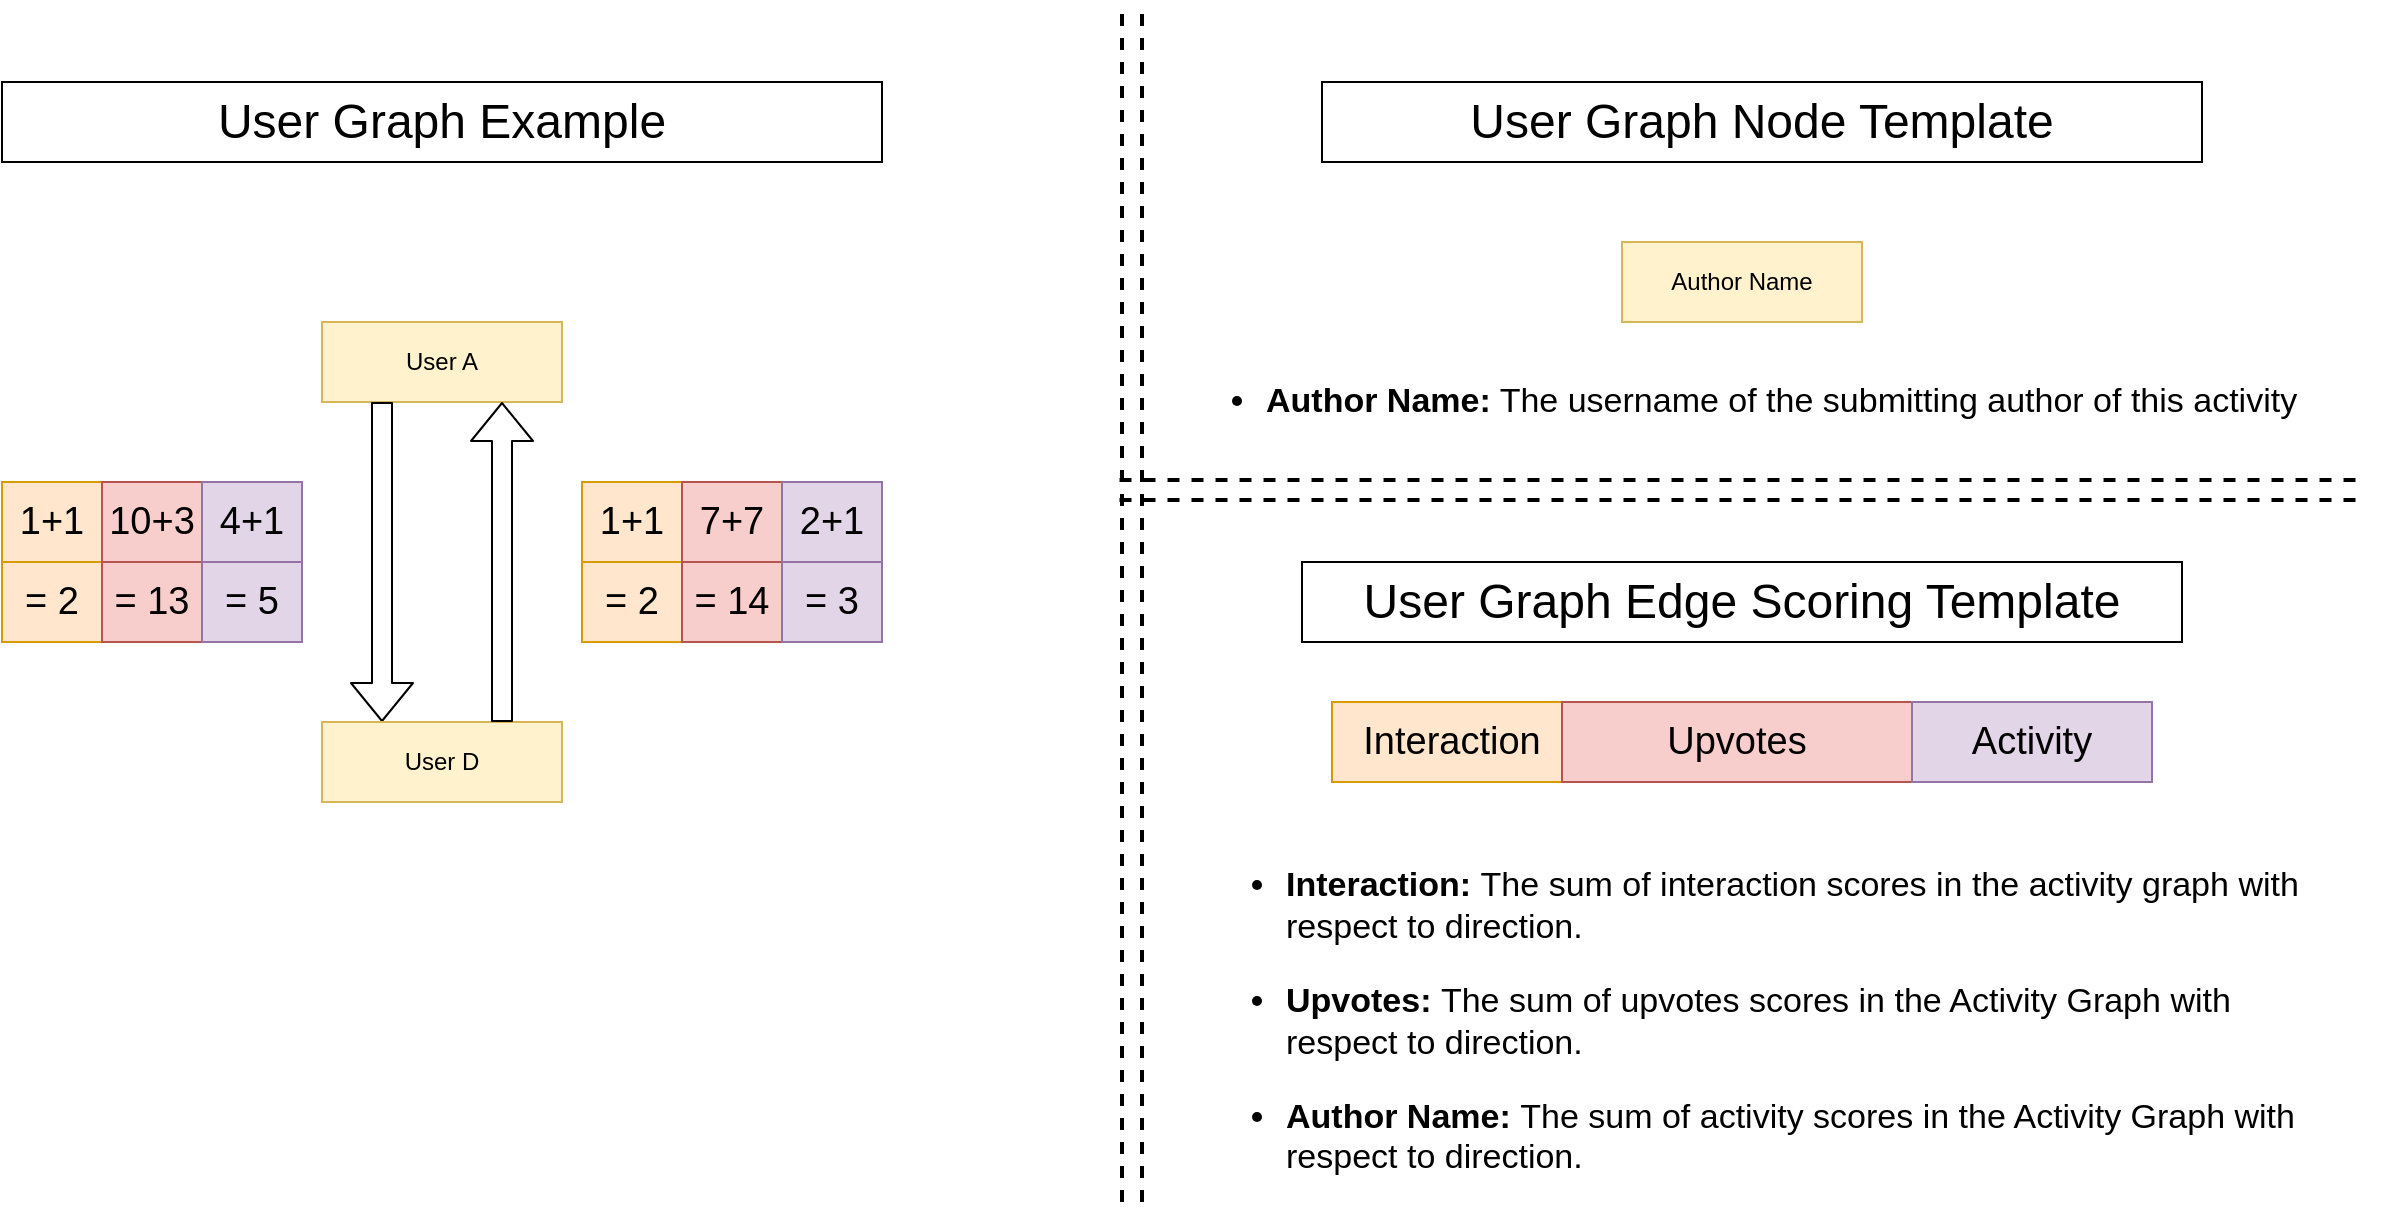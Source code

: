 <mxfile version="14.6.13" type="device"><diagram id="X9vE8NF6FMygyPZbVo7U" name="Page-1"><mxGraphModel dx="2249" dy="2083" grid="1" gridSize="10" guides="1" tooltips="1" connect="1" arrows="1" fold="1" page="1" pageScale="1" pageWidth="827" pageHeight="1169" math="0" shadow="0"><root><mxCell id="0"/><mxCell id="1" parent="0"/><mxCell id="zYwZanu02HVRFI503at1-1" value="Author Name" style="rounded=0;whiteSpace=wrap;html=1;fillColor=#fff2cc;strokeColor=#d6b656;" parent="1" vertex="1"><mxGeometry x="690" y="80" width="120" height="40" as="geometry"/></mxCell><mxCell id="zYwZanu02HVRFI503at1-4" value="User A" style="rounded=0;whiteSpace=wrap;html=1;fillColor=#fff2cc;strokeColor=#d6b656;" parent="1" vertex="1"><mxGeometry x="40" y="120" width="120" height="40" as="geometry"/></mxCell><mxCell id="zYwZanu02HVRFI503at1-19" value="" style="shape=flexArrow;endArrow=classic;html=1;entryX=0.25;entryY=0;entryDx=0;entryDy=0;" parent="1" edge="1" target="zYwZanu02HVRFI503at1-47"><mxGeometry width="50" height="50" relative="1" as="geometry"><mxPoint x="70" y="160" as="sourcePoint"/><mxPoint x="50" y="410" as="targetPoint"/></mxGeometry></mxCell><mxCell id="zYwZanu02HVRFI503at1-23" value="" style="endArrow=none;dashed=1;html=1;strokeWidth=2;" parent="1" edge="1"><mxGeometry width="50" height="50" relative="1" as="geometry"><mxPoint x="440" y="560" as="sourcePoint"/><mxPoint x="440" y="-40" as="targetPoint"/></mxGeometry></mxCell><mxCell id="zYwZanu02HVRFI503at1-24" value="" style="endArrow=none;dashed=1;html=1;strokeWidth=2;" parent="1" edge="1"><mxGeometry width="50" height="50" relative="1" as="geometry"><mxPoint x="450" y="560" as="sourcePoint"/><mxPoint x="450" y="-40" as="targetPoint"/></mxGeometry></mxCell><mxCell id="zYwZanu02HVRFI503at1-25" value="&lt;font style=&quot;font-size: 24px&quot;&gt;User Graph Node Template&lt;/font&gt;" style="text;html=1;fillColor=none;align=center;verticalAlign=middle;whiteSpace=wrap;rounded=0;strokeColor=#000000;" parent="1" vertex="1"><mxGeometry x="540" width="440" height="40" as="geometry"/></mxCell><mxCell id="zYwZanu02HVRFI503at1-26" value="&lt;font style=&quot;font-size: 24px&quot;&gt;User Graph Example&lt;/font&gt;" style="text;html=1;fillColor=none;align=center;verticalAlign=middle;whiteSpace=wrap;rounded=0;strokeColor=#000000;" parent="1" vertex="1"><mxGeometry x="-120" width="440" height="40" as="geometry"/></mxCell><mxCell id="zYwZanu02HVRFI503at1-27" value="&lt;font style=&quot;font-size: 24px&quot;&gt;User Graph Edge Scoring Template&lt;/font&gt;" style="text;html=1;fillColor=none;align=center;verticalAlign=middle;whiteSpace=wrap;rounded=0;strokeColor=#000000;" parent="1" vertex="1"><mxGeometry x="530" y="240" width="440" height="40" as="geometry"/></mxCell><mxCell id="zYwZanu02HVRFI503at1-28" value="Interaction" style="text;html=1;fillColor=#ffe6cc;align=center;verticalAlign=middle;whiteSpace=wrap;rounded=0;strokeColor=#d79b00;fontSize=19;" parent="1" vertex="1"><mxGeometry x="545" y="310" width="120" height="40" as="geometry"/></mxCell><mxCell id="zYwZanu02HVRFI503at1-29" value="Upvotes" style="text;html=1;fillColor=#f8cecc;align=center;verticalAlign=middle;whiteSpace=wrap;rounded=0;fontSize=19;strokeColor=#b85450;" parent="1" vertex="1"><mxGeometry x="660" y="310" width="175" height="40" as="geometry"/></mxCell><mxCell id="zYwZanu02HVRFI503at1-30" value="Activity" style="text;html=1;fillColor=#e1d5e7;align=center;verticalAlign=middle;whiteSpace=wrap;rounded=0;strokeColor=#9673a6;fontSize=19;" parent="1" vertex="1"><mxGeometry x="835" y="310" width="120" height="40" as="geometry"/></mxCell><mxCell id="zYwZanu02HVRFI503at1-31" value="1+1" style="rounded=0;whiteSpace=wrap;html=1;fontSize=19;strokeColor=#d79b00;fillColor=#ffe6cc;" parent="1" vertex="1"><mxGeometry x="-120" y="200" width="50" height="40" as="geometry"/></mxCell><mxCell id="zYwZanu02HVRFI503at1-32" value="10+3" style="rounded=0;whiteSpace=wrap;html=1;fontSize=19;strokeColor=#b85450;fillColor=#f8cecc;" parent="1" vertex="1"><mxGeometry x="-70" y="200" width="50" height="40" as="geometry"/></mxCell><mxCell id="zYwZanu02HVRFI503at1-33" value="4+1" style="rounded=0;whiteSpace=wrap;html=1;fontSize=19;strokeColor=#9673a6;fillColor=#e1d5e7;" parent="1" vertex="1"><mxGeometry x="-20" y="200" width="50" height="40" as="geometry"/></mxCell><mxCell id="zYwZanu02HVRFI503at1-43" value="&lt;ul style=&quot;font-size: 17px&quot;&gt;&lt;li style=&quot;font-size: 17px&quot;&gt;&lt;font style=&quot;font-size: 17px&quot;&gt;&lt;b&gt;Author Name:&lt;/b&gt; The username of the submitting author of this activity&amp;nbsp;&lt;/font&gt;&lt;/li&gt;&lt;/ul&gt;" style="text;html=1;strokeColor=none;fillColor=none;align=left;verticalAlign=middle;whiteSpace=wrap;rounded=0;fontSize=17;" parent="1" vertex="1"><mxGeometry x="470" y="140" width="600" height="40" as="geometry"/></mxCell><mxCell id="zYwZanu02HVRFI503at1-44" value="" style="endArrow=none;dashed=1;html=1;strokeWidth=2;" parent="1" edge="1"><mxGeometry width="50" height="50" relative="1" as="geometry"><mxPoint x="438.75" y="199" as="sourcePoint"/><mxPoint x="1061.25" y="199" as="targetPoint"/></mxGeometry></mxCell><mxCell id="zYwZanu02HVRFI503at1-45" value="" style="endArrow=none;dashed=1;html=1;strokeWidth=2;" parent="1" edge="1"><mxGeometry width="50" height="50" relative="1" as="geometry"><mxPoint x="438.75" y="209" as="sourcePoint"/><mxPoint x="1061.25" y="209" as="targetPoint"/></mxGeometry></mxCell><mxCell id="zYwZanu02HVRFI503at1-46" value="&lt;ul style=&quot;font-size: 17px&quot;&gt;&lt;li&gt;&lt;font style=&quot;font-size: 17px&quot;&gt;&lt;b&gt;Interaction: &lt;/b&gt;The sum of interaction scores in the activity graph with respect to direction.&lt;/font&gt;&lt;/li&gt;&lt;/ul&gt;&lt;ul style=&quot;font-size: 17px&quot;&gt;&lt;li&gt;&lt;font style=&quot;font-size: 17px&quot;&gt;&lt;b&gt;Upvotes: &lt;/b&gt;The sum of upvotes scores in the Activity Graph with respect to direction.&lt;/font&gt;&lt;/li&gt;&lt;/ul&gt;&lt;ul style=&quot;font-size: 17px&quot;&gt;&lt;li&gt;&lt;font style=&quot;font-size: 17px&quot;&gt;&lt;b&gt;Author Name: &lt;/b&gt;The sum of activity scores in the Activity Graph with respect to direction.&lt;/font&gt;&lt;/li&gt;&lt;/ul&gt;" style="text;html=1;strokeColor=none;fillColor=none;align=left;verticalAlign=middle;whiteSpace=wrap;rounded=0;" parent="1" vertex="1"><mxGeometry x="480" y="375" width="560" height="190" as="geometry"/></mxCell><mxCell id="zYwZanu02HVRFI503at1-47" value="User D" style="rounded=0;whiteSpace=wrap;html=1;fillColor=#fff2cc;strokeColor=#d6b656;" parent="1" vertex="1"><mxGeometry x="40" y="320" width="120" height="40" as="geometry"/></mxCell><mxCell id="zYwZanu02HVRFI503at1-49" value="" style="shape=flexArrow;endArrow=classic;html=1;exitX=0.75;exitY=0;exitDx=0;exitDy=0;entryX=0.75;entryY=1;entryDx=0;entryDy=0;" parent="1" source="zYwZanu02HVRFI503at1-47" target="zYwZanu02HVRFI503at1-4" edge="1"><mxGeometry width="50" height="50" relative="1" as="geometry"><mxPoint x="60" y="300" as="sourcePoint"/><mxPoint x="250" y="200" as="targetPoint"/></mxGeometry></mxCell><mxCell id="zYwZanu02HVRFI503at1-50" value="1+1" style="rounded=0;whiteSpace=wrap;html=1;fontSize=19;strokeColor=#d79b00;fillColor=#ffe6cc;" parent="1" vertex="1"><mxGeometry x="170" y="200" width="50" height="40" as="geometry"/></mxCell><mxCell id="zYwZanu02HVRFI503at1-51" value="7+7" style="rounded=0;whiteSpace=wrap;html=1;fontSize=19;strokeColor=#b85450;fillColor=#f8cecc;" parent="1" vertex="1"><mxGeometry x="220" y="200" width="50" height="40" as="geometry"/></mxCell><mxCell id="zYwZanu02HVRFI503at1-52" value="2+1" style="rounded=0;whiteSpace=wrap;html=1;fontSize=19;strokeColor=#9673a6;fillColor=#e1d5e7;" parent="1" vertex="1"><mxGeometry x="270" y="200" width="50" height="40" as="geometry"/></mxCell><mxCell id="zYwZanu02HVRFI503at1-53" value="= 2" style="rounded=0;whiteSpace=wrap;html=1;fontSize=19;strokeColor=#d79b00;fillColor=#ffe6cc;" parent="1" vertex="1"><mxGeometry x="170" y="240" width="50" height="40" as="geometry"/></mxCell><mxCell id="zYwZanu02HVRFI503at1-54" value="= 14" style="rounded=0;whiteSpace=wrap;html=1;fontSize=19;strokeColor=#b85450;fillColor=#f8cecc;" parent="1" vertex="1"><mxGeometry x="220" y="240" width="50" height="40" as="geometry"/></mxCell><mxCell id="zYwZanu02HVRFI503at1-55" value="= 3" style="rounded=0;whiteSpace=wrap;html=1;fontSize=19;strokeColor=#9673a6;fillColor=#e1d5e7;" parent="1" vertex="1"><mxGeometry x="270" y="240" width="50" height="40" as="geometry"/></mxCell><mxCell id="zYwZanu02HVRFI503at1-56" value="= 2" style="rounded=0;whiteSpace=wrap;html=1;fontSize=19;strokeColor=#d79b00;fillColor=#ffe6cc;" parent="1" vertex="1"><mxGeometry x="-120" y="240" width="50" height="40" as="geometry"/></mxCell><mxCell id="zYwZanu02HVRFI503at1-57" value="= 13" style="rounded=0;whiteSpace=wrap;html=1;fontSize=19;strokeColor=#b85450;fillColor=#f8cecc;" parent="1" vertex="1"><mxGeometry x="-70" y="240" width="50" height="40" as="geometry"/></mxCell><mxCell id="zYwZanu02HVRFI503at1-58" value="= 5" style="rounded=0;whiteSpace=wrap;html=1;fontSize=19;strokeColor=#9673a6;fillColor=#e1d5e7;" parent="1" vertex="1"><mxGeometry x="-20" y="240" width="50" height="40" as="geometry"/></mxCell></root></mxGraphModel></diagram></mxfile>